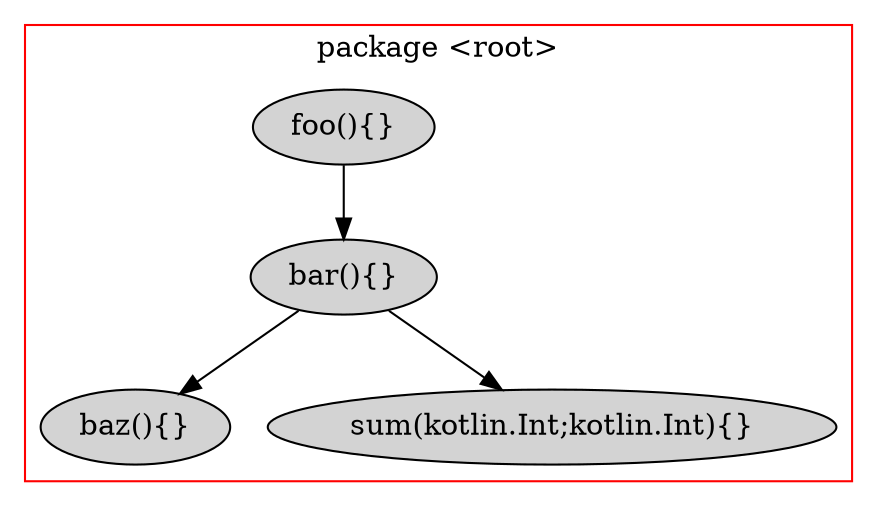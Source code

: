 digraph call_graph {

    subgraph "cluster_<root>" {
        node [style=filled];
        label="package <root>";
        color=red;
        "#foo(){}" [label="foo(){}"];
        "#bar(){}" [label="bar(){}"];
        "#baz(){}" [label="baz(){}"];
        "#sum(kotlin.Int;kotlin.Int){}" [label="sum(kotlin.Int;kotlin.Int){}"];
    }
    "#foo(){}" -> "#bar(){}";
    "#bar(){}" -> "#baz(){}";
    "#bar(){}" -> "#sum(kotlin.Int;kotlin.Int){}";
}
